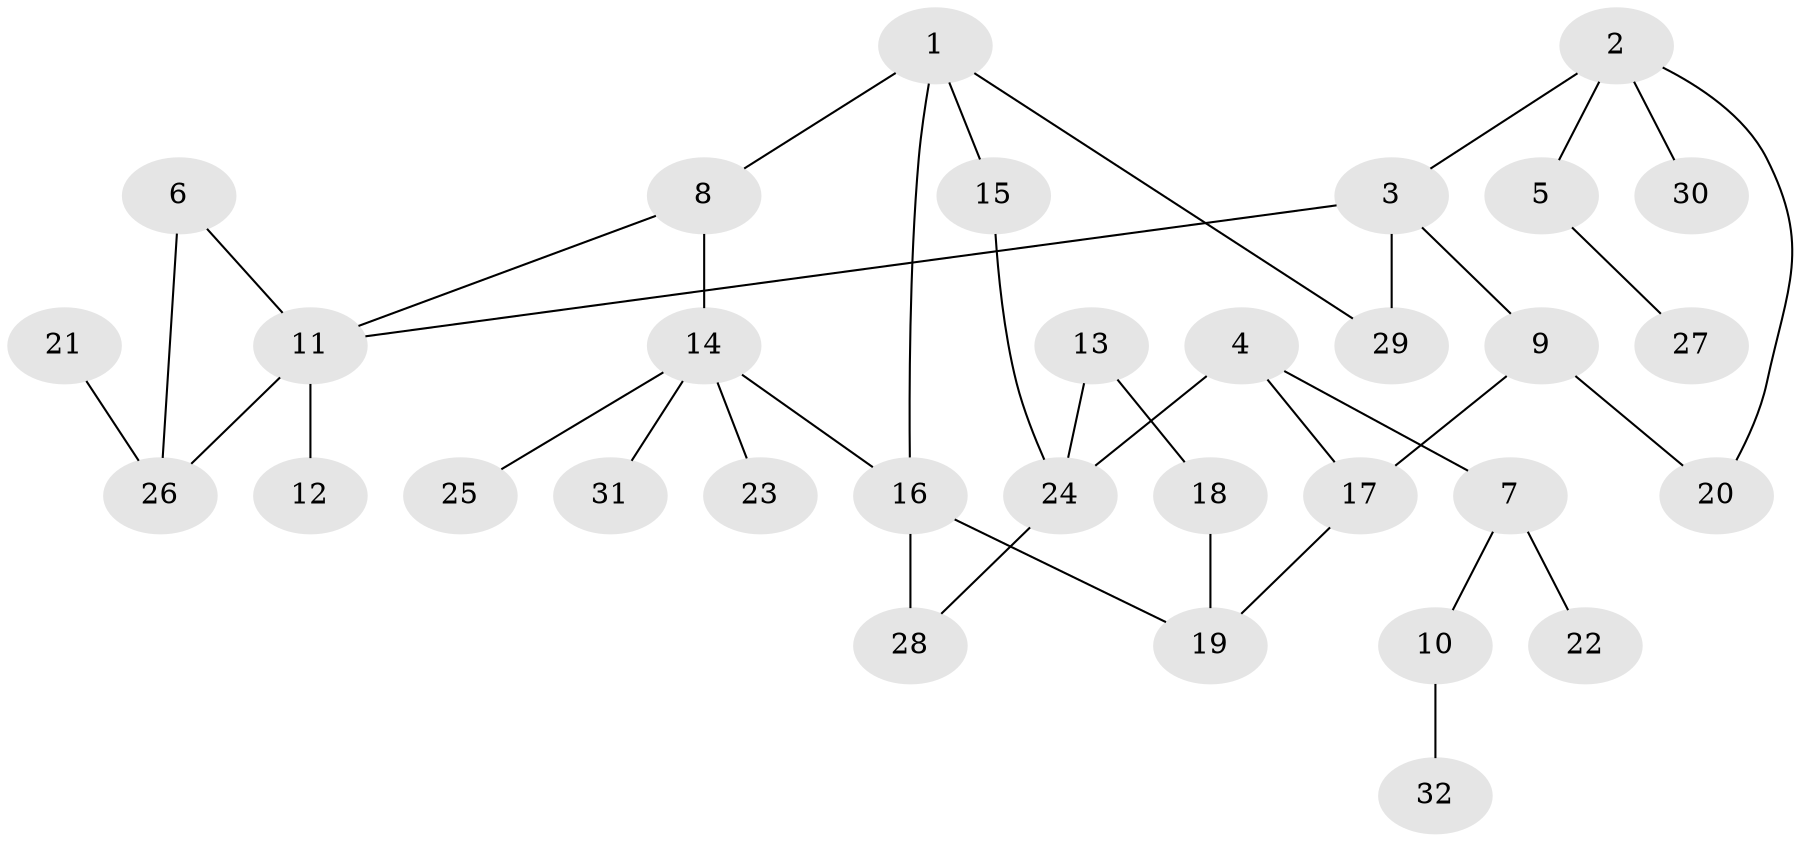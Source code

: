 // original degree distribution, {4: 0.19047619047619047, 3: 0.1111111111111111, 2: 0.2857142857142857, 1: 0.36507936507936506, 5: 0.031746031746031744, 6: 0.015873015873015872}
// Generated by graph-tools (version 1.1) at 2025/00/03/09/25 03:00:59]
// undirected, 32 vertices, 39 edges
graph export_dot {
graph [start="1"]
  node [color=gray90,style=filled];
  1;
  2;
  3;
  4;
  5;
  6;
  7;
  8;
  9;
  10;
  11;
  12;
  13;
  14;
  15;
  16;
  17;
  18;
  19;
  20;
  21;
  22;
  23;
  24;
  25;
  26;
  27;
  28;
  29;
  30;
  31;
  32;
  1 -- 8 [weight=1.0];
  1 -- 15 [weight=1.0];
  1 -- 16 [weight=1.0];
  1 -- 29 [weight=1.0];
  2 -- 3 [weight=1.0];
  2 -- 5 [weight=1.0];
  2 -- 20 [weight=1.0];
  2 -- 30 [weight=1.0];
  3 -- 9 [weight=1.0];
  3 -- 11 [weight=1.0];
  3 -- 29 [weight=1.0];
  4 -- 7 [weight=1.0];
  4 -- 17 [weight=1.0];
  4 -- 24 [weight=1.0];
  5 -- 27 [weight=1.0];
  6 -- 11 [weight=1.0];
  6 -- 26 [weight=2.0];
  7 -- 10 [weight=1.0];
  7 -- 22 [weight=1.0];
  8 -- 11 [weight=1.0];
  8 -- 14 [weight=1.0];
  9 -- 17 [weight=1.0];
  9 -- 20 [weight=1.0];
  10 -- 32 [weight=1.0];
  11 -- 12 [weight=1.0];
  11 -- 26 [weight=1.0];
  13 -- 18 [weight=1.0];
  13 -- 24 [weight=1.0];
  14 -- 16 [weight=1.0];
  14 -- 23 [weight=1.0];
  14 -- 25 [weight=1.0];
  14 -- 31 [weight=1.0];
  15 -- 24 [weight=1.0];
  16 -- 19 [weight=1.0];
  16 -- 28 [weight=2.0];
  17 -- 19 [weight=1.0];
  18 -- 19 [weight=1.0];
  21 -- 26 [weight=1.0];
  24 -- 28 [weight=1.0];
}
